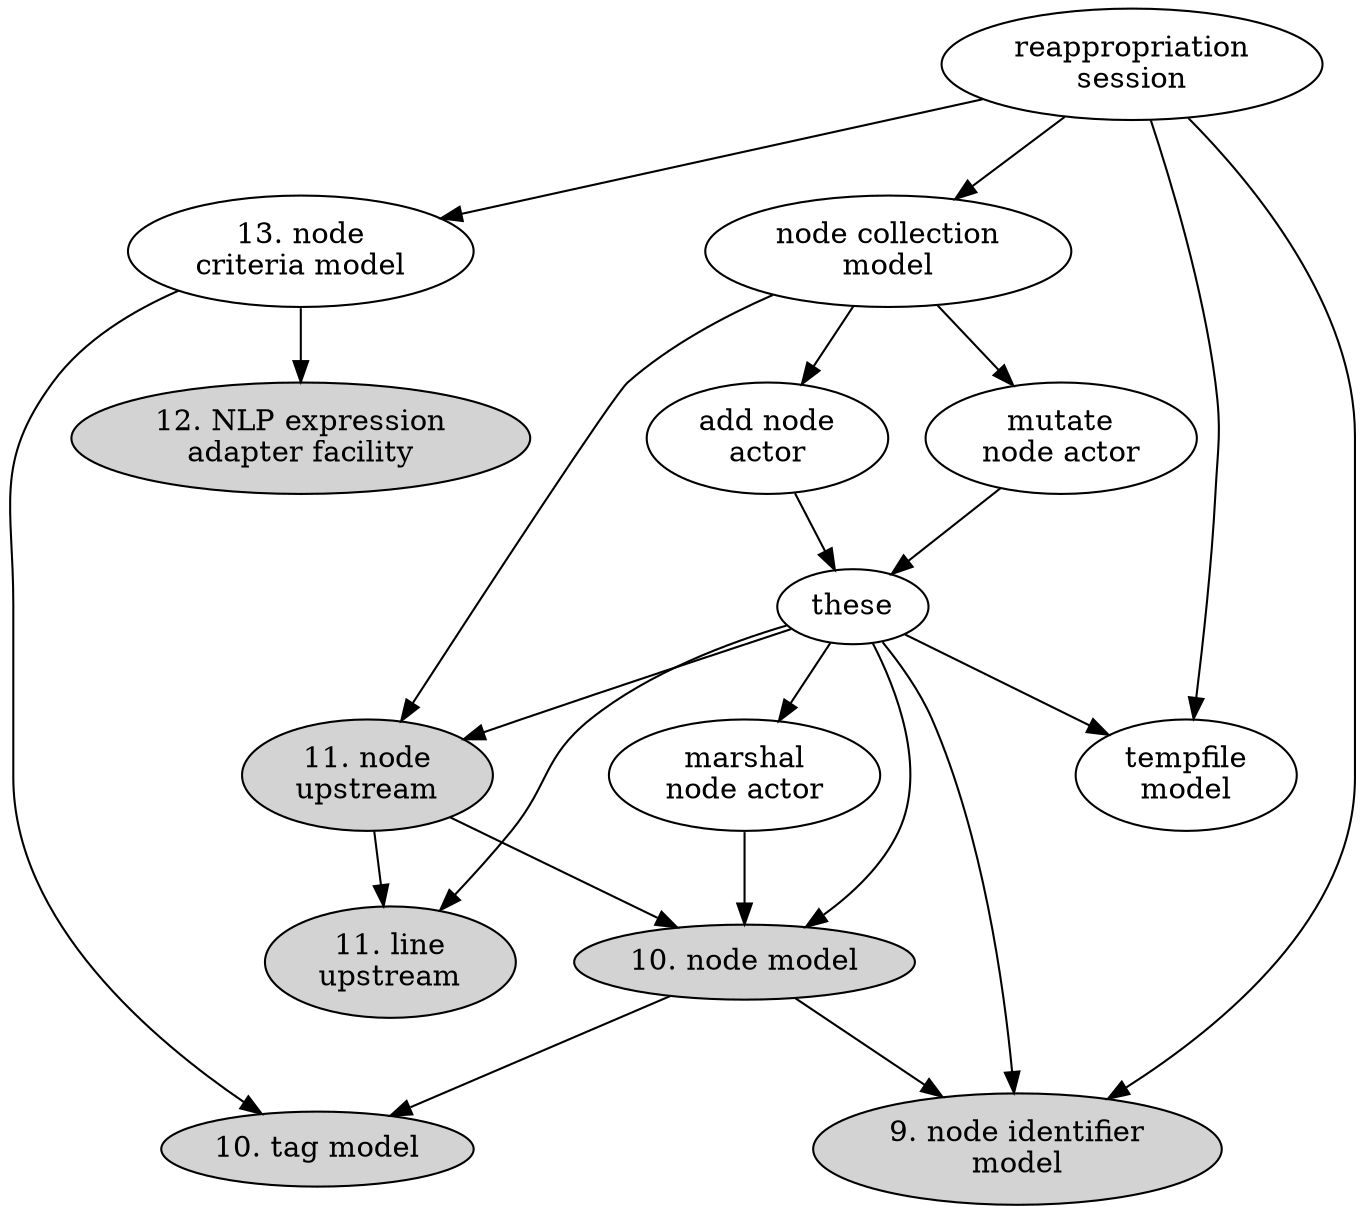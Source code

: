 digraph {

  add_node_actor [label="add node\nactor"]
  criteria_model [label="13. node\ncriteria model"]
  line_upstream [label="11. line\nupstream" style=filled]
  marshal_node_actor [label="marshal\nnode actor"]
  mutate_node_actor [label="mutate\nnode actor"]
  NLP_experiment [label="12. NLP expression\nadapter facility" style=filled]
  node_collection_model [label="node collection\nmodel"]
  node_identifier_model [label="9. node identifier\nmodel" style=filled]
  node_model [label="10. node model" style=filled]
  node_upstream [label="11. node\nupstream" style=filled]
  reappropriation_session [label="reappropriation\nsession"]
  tag_model [label="10. tag model" style=filled]
  tempfile_model [label="tempfile\nmodel"]


  reappropriation_session -> node_collection_model

  node_collection_model -> node_upstream
  node_upstream -> line_upstream
  node_upstream -> node_model

  reappropriation_session -> criteria_model
  reappropriation_session -> node_identifier_model
  reappropriation_session -> tempfile_model

  criteria_model -> tag_model
  criteria_model -> NLP_experiment

  node_collection_model -> mutate_node_actor
  node_collection_model -> add_node_actor

  mutate_node_actor -> these
  add_node_actor -> these

  these -> node_identifier_model
  these -> line_upstream
  these -> marshal_node_actor
  these -> node_upstream
  these -> node_model
  these -> tempfile_model

  node_model -> node_identifier_model
  node_model -> tag_model
  marshal_node_actor -> node_model

/*
([sg] G.U CLI 1/3 [po] 1/2 [sg] 1/N deletes)
([sg]   /N renames)
([sg]   /N wippify all tests except "loads"
([sg]   /N API ping spec
([sg]   /N CLI integration (top)
([sg]   /N date spec
([sg]  7/N todo spec
([sg]  8/N todo's stream (back)
([sg]  9/N todo's stream (front)
[ .. the above graph data .. ]
([sg]   /N universal stream visual test
([sg]   /N todo melt
([sg]   /N digraph spec (make one)
([sg]   /N find all
*/


}
